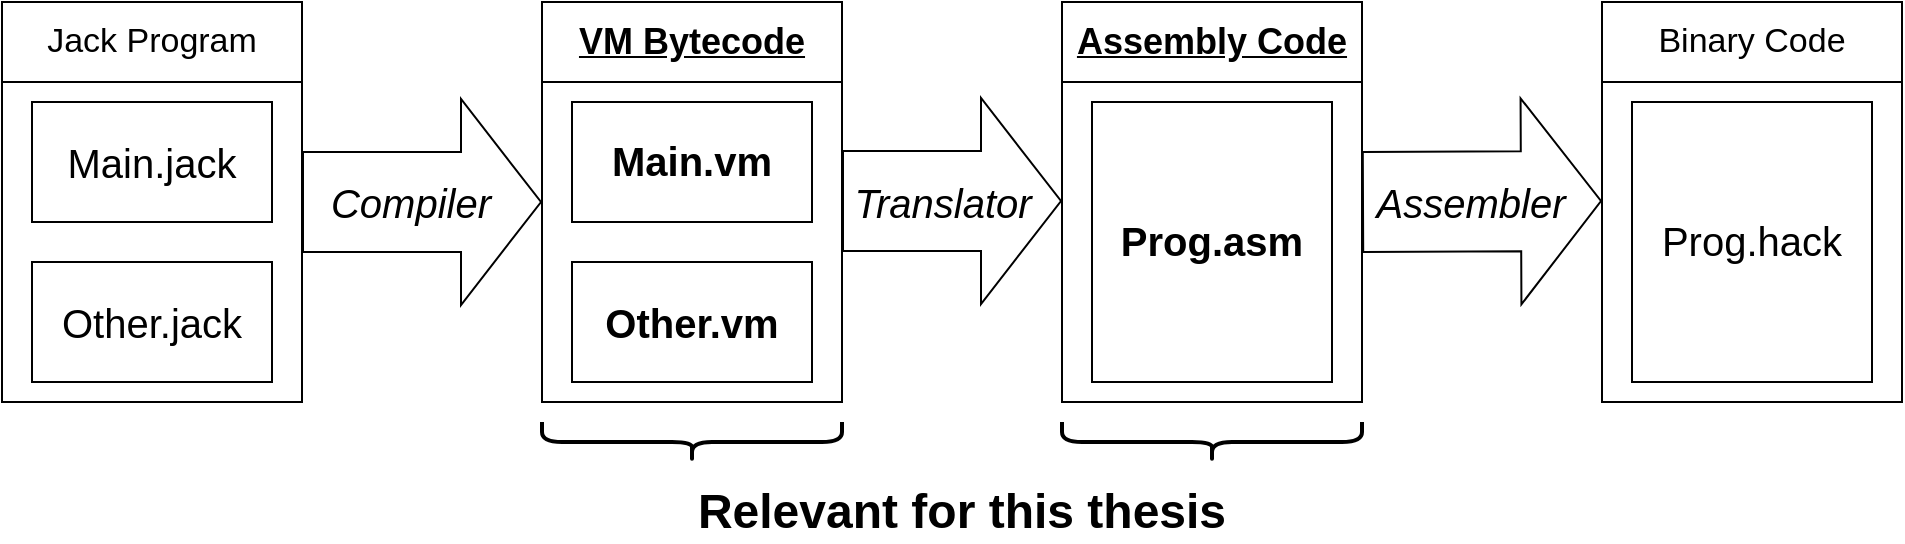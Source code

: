 <mxfile version="20.6.2" type="device"><diagram id="g9_YLUi4M32weLsq_o_s" name="Page-1"><mxGraphModel dx="2062" dy="1104" grid="1" gridSize="10" guides="1" tooltips="1" connect="1" arrows="1" fold="1" page="1" pageScale="1" pageWidth="1100" pageHeight="850" math="0" shadow="0"><root><mxCell id="0"/><mxCell id="1" parent="0"/><mxCell id="soZJh8nYOUdB4aC0NcKX-1" value="Jack Program" style="swimlane;whiteSpace=wrap;html=1;fontSize=17;startSize=40;fontStyle=0" parent="1" vertex="1"><mxGeometry x="130" y="130" width="150" height="200" as="geometry"/></mxCell><mxCell id="soZJh8nYOUdB4aC0NcKX-6" value="&lt;div style=&quot;font-size: 20px;&quot;&gt;&lt;font style=&quot;font-size: 20px;&quot;&gt;Main.jack&lt;/font&gt;&lt;/div&gt;" style="rounded=0;whiteSpace=wrap;html=1;fontSize=17;" parent="soZJh8nYOUdB4aC0NcKX-1" vertex="1"><mxGeometry x="15" y="50" width="120" height="60" as="geometry"/></mxCell><mxCell id="soZJh8nYOUdB4aC0NcKX-7" value="&lt;div style=&quot;font-size: 20px;&quot;&gt;&lt;font style=&quot;font-size: 20px;&quot;&gt;Other.jack&lt;/font&gt;&lt;/div&gt;" style="rounded=0;whiteSpace=wrap;html=1;fontSize=17;" parent="soZJh8nYOUdB4aC0NcKX-1" vertex="1"><mxGeometry x="15" y="130" width="120" height="60" as="geometry"/></mxCell><mxCell id="soZJh8nYOUdB4aC0NcKX-8" value="" style="shape=flexArrow;endArrow=classic;html=1;rounded=0;fontSize=20;exitX=1;exitY=0.5;exitDx=0;exitDy=0;endWidth=52;endSize=13;width=50;" parent="1" source="soZJh8nYOUdB4aC0NcKX-1" edge="1"><mxGeometry width="50" height="50" relative="1" as="geometry"><mxPoint x="440" y="620" as="sourcePoint"/><mxPoint x="400" y="230" as="targetPoint"/></mxGeometry></mxCell><mxCell id="soZJh8nYOUdB4aC0NcKX-9" value="&lt;div&gt;Compiler&lt;/div&gt;" style="edgeLabel;html=1;align=center;verticalAlign=middle;resizable=0;points=[];fontSize=20;fontStyle=2" parent="soZJh8nYOUdB4aC0NcKX-8" vertex="1" connectable="0"><mxGeometry x="-0.165" y="-2" relative="1" as="geometry"><mxPoint x="4" y="-2" as="offset"/></mxGeometry></mxCell><mxCell id="soZJh8nYOUdB4aC0NcKX-30" value="" style="shape=flexArrow;endArrow=classic;html=1;rounded=0;fontSize=20;endWidth=52;endSize=13;width=50;" parent="1" edge="1"><mxGeometry width="50" height="50" relative="1" as="geometry"><mxPoint x="810" y="230" as="sourcePoint"/><mxPoint x="930" y="229.5" as="targetPoint"/></mxGeometry></mxCell><mxCell id="soZJh8nYOUdB4aC0NcKX-31" value="Assembler" style="edgeLabel;html=1;align=center;verticalAlign=middle;resizable=0;points=[];fontSize=20;fontStyle=2" parent="soZJh8nYOUdB4aC0NcKX-30" vertex="1" connectable="0"><mxGeometry x="-0.165" y="-2" relative="1" as="geometry"><mxPoint x="4" y="-2" as="offset"/></mxGeometry></mxCell><mxCell id="soZJh8nYOUdB4aC0NcKX-32" value="Binary Code" style="swimlane;whiteSpace=wrap;html=1;fontSize=17;startSize=40;fontStyle=0" parent="1" vertex="1"><mxGeometry x="930" y="130" width="150" height="200" as="geometry"/></mxCell><mxCell id="soZJh8nYOUdB4aC0NcKX-33" value="&lt;font style=&quot;font-size: 20px;&quot;&gt;Prog.hack&lt;/font&gt;" style="rounded=0;whiteSpace=wrap;html=1;fontSize=17;" parent="soZJh8nYOUdB4aC0NcKX-32" vertex="1"><mxGeometry x="15" y="50" width="120" height="140" as="geometry"/></mxCell><mxCell id="soZJh8nYOUdB4aC0NcKX-10" value="VM Bytecode" style="swimlane;whiteSpace=wrap;html=1;fontSize=18;startSize=40;fontStyle=5" parent="1" vertex="1"><mxGeometry x="400" y="130" width="150" height="200" as="geometry"/></mxCell><mxCell id="soZJh8nYOUdB4aC0NcKX-11" value="&lt;font style=&quot;font-size: 20px;&quot;&gt;Main.vm&lt;/font&gt;" style="rounded=0;whiteSpace=wrap;html=1;fontSize=17;fontStyle=1" parent="soZJh8nYOUdB4aC0NcKX-10" vertex="1"><mxGeometry x="15" y="50" width="120" height="60" as="geometry"/></mxCell><mxCell id="soZJh8nYOUdB4aC0NcKX-12" value="&lt;div style=&quot;font-size: 20px;&quot;&gt;&lt;font style=&quot;font-size: 20px;&quot;&gt;Other.vm&lt;/font&gt;&lt;/div&gt;" style="rounded=0;whiteSpace=wrap;html=1;fontSize=17;fontStyle=1" parent="soZJh8nYOUdB4aC0NcKX-10" vertex="1"><mxGeometry x="15" y="130" width="120" height="60" as="geometry"/></mxCell><mxCell id="soZJh8nYOUdB4aC0NcKX-27" value="Assembly Code" style="swimlane;whiteSpace=wrap;html=1;fontSize=18;startSize=40;fontStyle=5" parent="1" vertex="1"><mxGeometry x="660" y="130" width="150" height="200" as="geometry"/></mxCell><mxCell id="soZJh8nYOUdB4aC0NcKX-28" value="&lt;font style=&quot;font-size: 20px;&quot;&gt;Prog.asm&lt;/font&gt;" style="rounded=0;whiteSpace=wrap;html=1;fontSize=17;fontStyle=1" parent="soZJh8nYOUdB4aC0NcKX-27" vertex="1"><mxGeometry x="15" y="50" width="120" height="140" as="geometry"/></mxCell><mxCell id="soZJh8nYOUdB4aC0NcKX-25" value="" style="shape=flexArrow;endArrow=classic;html=1;rounded=0;fontSize=20;exitX=1;exitY=0.5;exitDx=0;exitDy=0;endWidth=52;endSize=13;width=50;fontStyle=1" parent="1" edge="1"><mxGeometry width="50" height="50" relative="1" as="geometry"><mxPoint x="550" y="229.5" as="sourcePoint"/><mxPoint x="660" y="229.5" as="targetPoint"/></mxGeometry></mxCell><mxCell id="soZJh8nYOUdB4aC0NcKX-26" value="Translator" style="edgeLabel;html=1;align=center;verticalAlign=middle;resizable=0;points=[];fontSize=20;fontStyle=2" parent="soZJh8nYOUdB4aC0NcKX-25" vertex="1" connectable="0"><mxGeometry x="-0.165" y="-2" relative="1" as="geometry"><mxPoint x="4" y="-2" as="offset"/></mxGeometry></mxCell><mxCell id="YTIBTXEdjjcAcx7BHMaQ-1" value="" style="shape=curlyBracket;whiteSpace=wrap;html=1;rounded=1;flipH=1;labelPosition=right;verticalLabelPosition=middle;align=left;verticalAlign=middle;rotation=90;fontStyle=0;strokeWidth=2;" vertex="1" parent="1"><mxGeometry x="465" y="275" width="20" height="150" as="geometry"/></mxCell><mxCell id="YTIBTXEdjjcAcx7BHMaQ-2" value="" style="shape=curlyBracket;whiteSpace=wrap;html=1;rounded=1;flipH=1;labelPosition=right;verticalLabelPosition=middle;align=left;verticalAlign=middle;rotation=90;strokeWidth=2;" vertex="1" parent="1"><mxGeometry x="725" y="275" width="20" height="150" as="geometry"/></mxCell><mxCell id="YTIBTXEdjjcAcx7BHMaQ-3" value="Relevant for this thesis" style="text;html=1;strokeColor=none;fillColor=none;align=center;verticalAlign=middle;whiteSpace=wrap;rounded=0;fontSize=24;fontStyle=1" vertex="1" parent="1"><mxGeometry x="460" y="370" width="300" height="30" as="geometry"/></mxCell></root></mxGraphModel></diagram></mxfile>